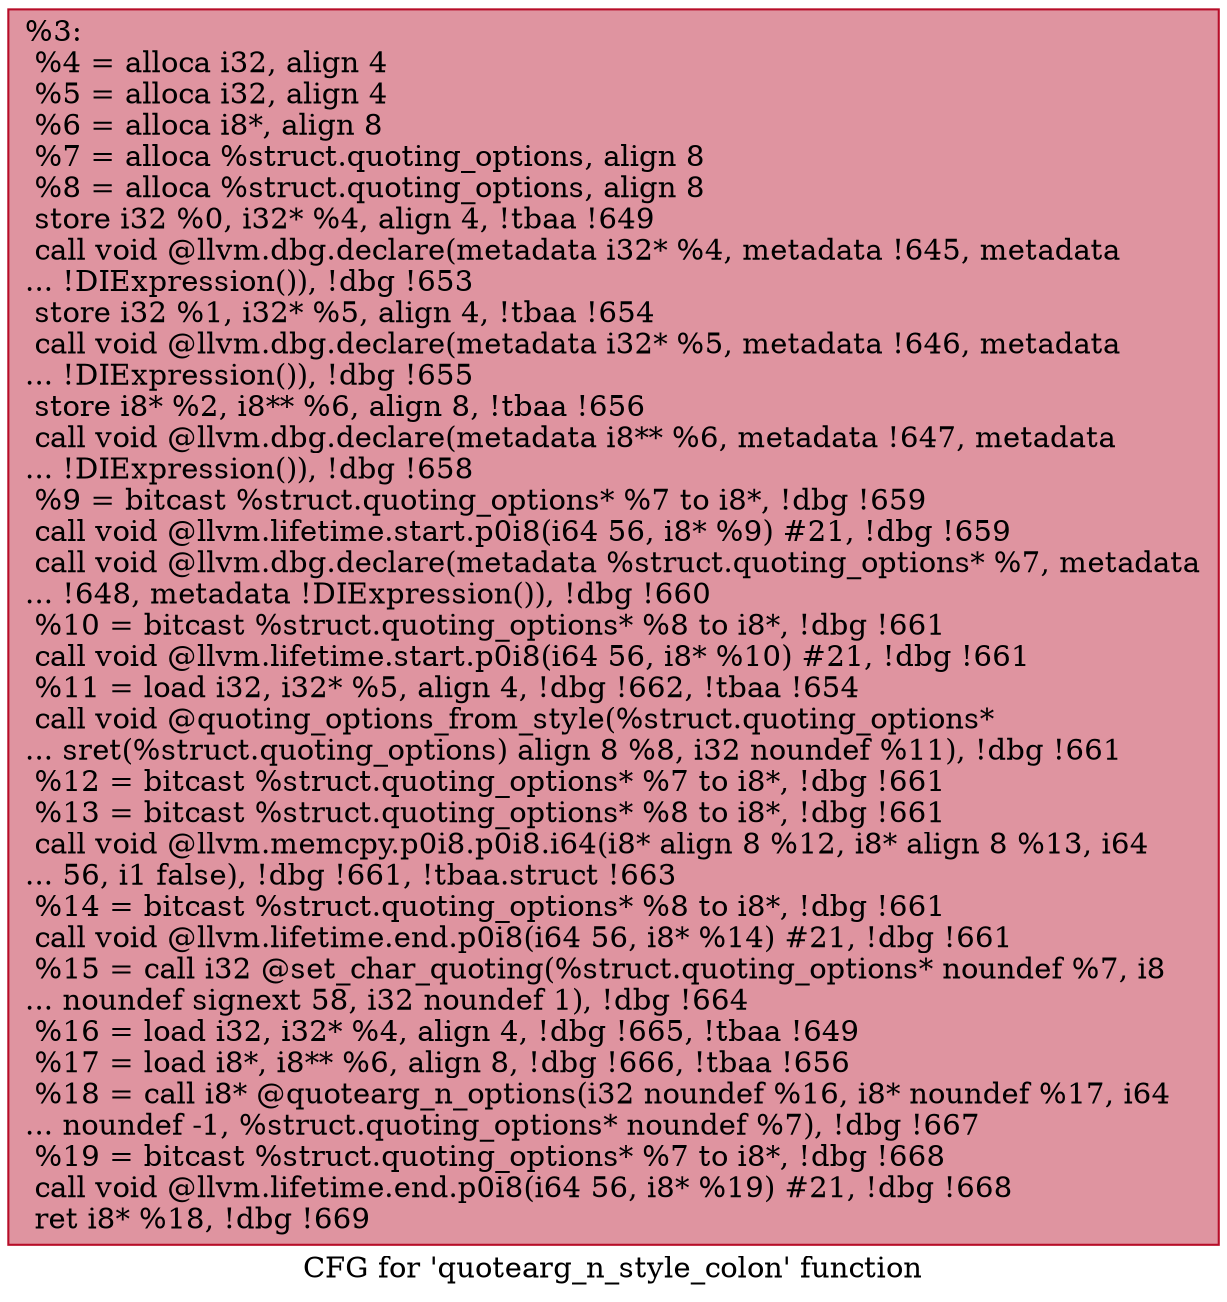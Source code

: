 digraph "CFG for 'quotearg_n_style_colon' function" {
	label="CFG for 'quotearg_n_style_colon' function";

	Node0x76cf30 [shape=record,color="#b70d28ff", style=filled, fillcolor="#b70d2870",label="{%3:\l  %4 = alloca i32, align 4\l  %5 = alloca i32, align 4\l  %6 = alloca i8*, align 8\l  %7 = alloca %struct.quoting_options, align 8\l  %8 = alloca %struct.quoting_options, align 8\l  store i32 %0, i32* %4, align 4, !tbaa !649\l  call void @llvm.dbg.declare(metadata i32* %4, metadata !645, metadata\l... !DIExpression()), !dbg !653\l  store i32 %1, i32* %5, align 4, !tbaa !654\l  call void @llvm.dbg.declare(metadata i32* %5, metadata !646, metadata\l... !DIExpression()), !dbg !655\l  store i8* %2, i8** %6, align 8, !tbaa !656\l  call void @llvm.dbg.declare(metadata i8** %6, metadata !647, metadata\l... !DIExpression()), !dbg !658\l  %9 = bitcast %struct.quoting_options* %7 to i8*, !dbg !659\l  call void @llvm.lifetime.start.p0i8(i64 56, i8* %9) #21, !dbg !659\l  call void @llvm.dbg.declare(metadata %struct.quoting_options* %7, metadata\l... !648, metadata !DIExpression()), !dbg !660\l  %10 = bitcast %struct.quoting_options* %8 to i8*, !dbg !661\l  call void @llvm.lifetime.start.p0i8(i64 56, i8* %10) #21, !dbg !661\l  %11 = load i32, i32* %5, align 4, !dbg !662, !tbaa !654\l  call void @quoting_options_from_style(%struct.quoting_options*\l... sret(%struct.quoting_options) align 8 %8, i32 noundef %11), !dbg !661\l  %12 = bitcast %struct.quoting_options* %7 to i8*, !dbg !661\l  %13 = bitcast %struct.quoting_options* %8 to i8*, !dbg !661\l  call void @llvm.memcpy.p0i8.p0i8.i64(i8* align 8 %12, i8* align 8 %13, i64\l... 56, i1 false), !dbg !661, !tbaa.struct !663\l  %14 = bitcast %struct.quoting_options* %8 to i8*, !dbg !661\l  call void @llvm.lifetime.end.p0i8(i64 56, i8* %14) #21, !dbg !661\l  %15 = call i32 @set_char_quoting(%struct.quoting_options* noundef %7, i8\l... noundef signext 58, i32 noundef 1), !dbg !664\l  %16 = load i32, i32* %4, align 4, !dbg !665, !tbaa !649\l  %17 = load i8*, i8** %6, align 8, !dbg !666, !tbaa !656\l  %18 = call i8* @quotearg_n_options(i32 noundef %16, i8* noundef %17, i64\l... noundef -1, %struct.quoting_options* noundef %7), !dbg !667\l  %19 = bitcast %struct.quoting_options* %7 to i8*, !dbg !668\l  call void @llvm.lifetime.end.p0i8(i64 56, i8* %19) #21, !dbg !668\l  ret i8* %18, !dbg !669\l}"];
}
